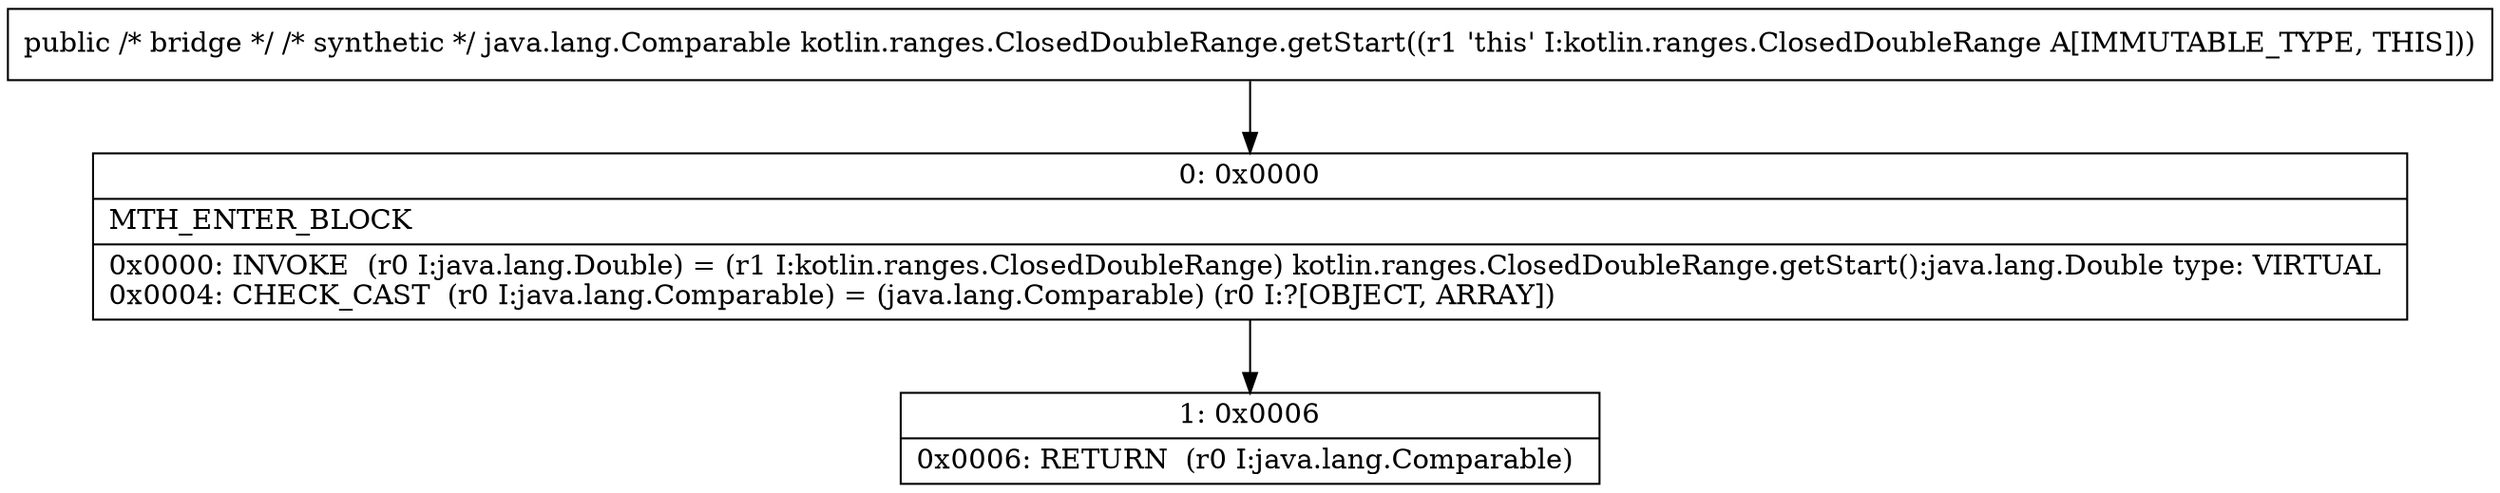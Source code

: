 digraph "CFG forkotlin.ranges.ClosedDoubleRange.getStart()Ljava\/lang\/Comparable;" {
Node_0 [shape=record,label="{0\:\ 0x0000|MTH_ENTER_BLOCK\l|0x0000: INVOKE  (r0 I:java.lang.Double) = (r1 I:kotlin.ranges.ClosedDoubleRange) kotlin.ranges.ClosedDoubleRange.getStart():java.lang.Double type: VIRTUAL \l0x0004: CHECK_CAST  (r0 I:java.lang.Comparable) = (java.lang.Comparable) (r0 I:?[OBJECT, ARRAY]) \l}"];
Node_1 [shape=record,label="{1\:\ 0x0006|0x0006: RETURN  (r0 I:java.lang.Comparable) \l}"];
MethodNode[shape=record,label="{public \/* bridge *\/ \/* synthetic *\/ java.lang.Comparable kotlin.ranges.ClosedDoubleRange.getStart((r1 'this' I:kotlin.ranges.ClosedDoubleRange A[IMMUTABLE_TYPE, THIS])) }"];
MethodNode -> Node_0;
Node_0 -> Node_1;
}

